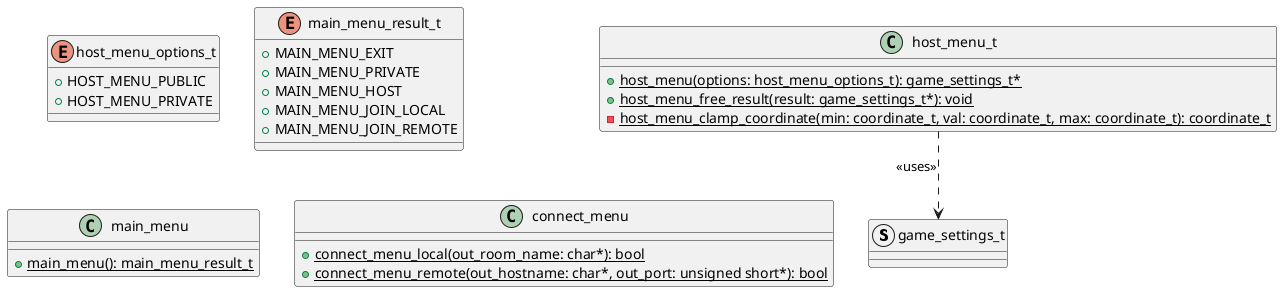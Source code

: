 @startuml

skinparam ranksep 50
skinparam linetype ortho

struct game_settings_t

enum host_menu_options_t {
+ HOST_MENU_PUBLIC
+ HOST_MENU_PRIVATE
}

class host_menu_t {
{static} + host_menu(options: host_menu_options_t): game_settings_t*
{static} + host_menu_free_result(result: game_settings_t*): void
{static} - host_menu_clamp_coordinate(min: coordinate_t, val: coordinate_t, max: coordinate_t): coordinate_t
}
host_menu_t ..> game_settings_t : <<uses>>

enum main_menu_result_t {
+ MAIN_MENU_EXIT
+ MAIN_MENU_PRIVATE
+ MAIN_MENU_HOST
+ MAIN_MENU_JOIN_LOCAL
+ MAIN_MENU_JOIN_REMOTE
}

class main_menu {
{static} + main_menu(): main_menu_result_t
}

class connect_menu {
{static} + connect_menu_local(out_room_name: char*): bool
{static} + connect_menu_remote(out_hostname: char*, out_port: unsigned short*): bool
}

@enduml
